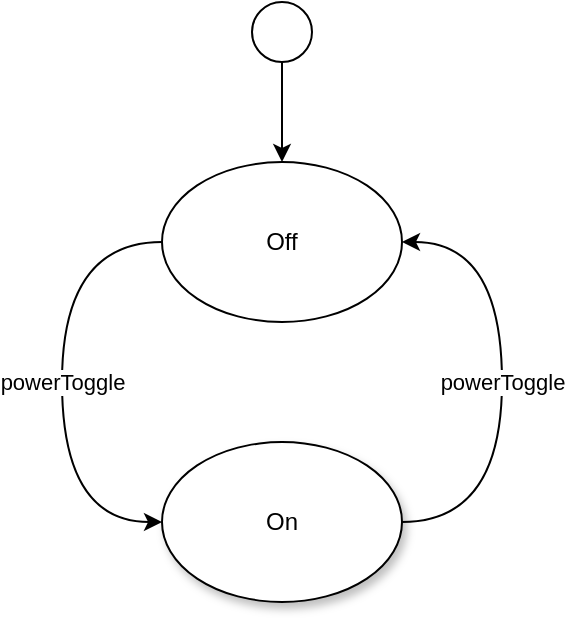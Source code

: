 <mxfile version="24.7.17" pages="2">
  <diagram name="Main" id="Vccf7lOxd0twkISP2RO-">
    <mxGraphModel dx="895" dy="571" grid="1" gridSize="10" guides="1" tooltips="1" connect="1" arrows="1" fold="1" page="1" pageScale="1" pageWidth="1100" pageHeight="850" math="0" shadow="0">
      <root>
        <mxCell id="0" />
        <mxCell id="1" parent="0" />
        <mxCell id="xv-tqUI95j5xKuJGsdMA-5" value="powerToggle" style="edgeStyle=orthogonalEdgeStyle;orthogonalLoop=1;jettySize=auto;html=1;entryX=0;entryY=0.5;entryDx=0;entryDy=0;curved=1;exitX=0;exitY=0.5;exitDx=0;exitDy=0;" edge="1" parent="1" source="xv-tqUI95j5xKuJGsdMA-1" target="xv-tqUI95j5xKuJGsdMA-2">
          <mxGeometry relative="1" as="geometry">
            <Array as="points">
              <mxPoint x="110" y="160" />
              <mxPoint x="110" y="300" />
            </Array>
          </mxGeometry>
        </mxCell>
        <mxCell id="xv-tqUI95j5xKuJGsdMA-1" value="Off" style="ellipse;whiteSpace=wrap;html=1;" vertex="1" parent="1">
          <mxGeometry x="160" y="120" width="120" height="80" as="geometry" />
        </mxCell>
        <mxCell id="xv-tqUI95j5xKuJGsdMA-6" value="powerToggle" style="edgeStyle=orthogonalEdgeStyle;orthogonalLoop=1;jettySize=auto;html=1;entryX=1;entryY=0.5;entryDx=0;entryDy=0;curved=1;exitX=1;exitY=0.5;exitDx=0;exitDy=0;" edge="1" parent="1" source="xv-tqUI95j5xKuJGsdMA-2" target="xv-tqUI95j5xKuJGsdMA-1">
          <mxGeometry relative="1" as="geometry">
            <Array as="points">
              <mxPoint x="330" y="300" />
              <mxPoint x="330" y="160" />
            </Array>
            <mxPoint as="offset" />
          </mxGeometry>
        </mxCell>
        <mxCell id="xv-tqUI95j5xKuJGsdMA-2" value="On" style="ellipse;whiteSpace=wrap;html=1;shadow=1;" vertex="1" parent="1">
          <mxGeometry x="160" y="260" width="120" height="80" as="geometry" />
        </mxCell>
        <mxCell id="xv-tqUI95j5xKuJGsdMA-4" style="edgeStyle=orthogonalEdgeStyle;rounded=0;orthogonalLoop=1;jettySize=auto;html=1;exitX=0.5;exitY=1;exitDx=0;exitDy=0;entryX=0.5;entryY=0;entryDx=0;entryDy=0;" edge="1" parent="1" source="xv-tqUI95j5xKuJGsdMA-3" target="xv-tqUI95j5xKuJGsdMA-1">
          <mxGeometry relative="1" as="geometry" />
        </mxCell>
        <mxCell id="xv-tqUI95j5xKuJGsdMA-3" value="" style="ellipse;whiteSpace=wrap;html=1;aspect=fixed;" vertex="1" parent="1">
          <mxGeometry x="205" y="40" width="30" height="30" as="geometry" />
        </mxCell>
      </root>
    </mxGraphModel>
  </diagram>
  <diagram name="On" id="FWgxT_9B4PecMlLFfl0U">
    <mxGraphModel dx="416" dy="327" grid="1" gridSize="10" guides="1" tooltips="1" connect="1" arrows="1" fold="1" page="1" pageScale="1" pageWidth="1100" pageHeight="850" math="0" shadow="0">
      <root>
        <mxCell id="YpFnwGboYDmEa0s0cATw-0" />
        <mxCell id="YpFnwGboYDmEa0s0cATw-1" parent="YpFnwGboYDmEa0s0cATw-0" />
        <mxCell id="YpFnwGboYDmEa0s0cATw-8" value="colorToggle" style="edgeStyle=orthogonalEdgeStyle;orthogonalLoop=1;jettySize=auto;html=1;entryX=0;entryY=0.5;entryDx=0;entryDy=0;curved=1;exitX=0;exitY=0.5;exitDx=0;exitDy=0;" parent="YpFnwGboYDmEa0s0cATw-1" source="YpFnwGboYDmEa0s0cATw-9" target="YpFnwGboYDmEa0s0cATw-11" edge="1">
          <mxGeometry relative="1" as="geometry">
            <Array as="points">
              <mxPoint x="110" y="160" />
              <mxPoint x="110" y="300" />
            </Array>
          </mxGeometry>
        </mxCell>
        <mxCell id="YpFnwGboYDmEa0s0cATw-9" value="white" style="ellipse;whiteSpace=wrap;html=1;" parent="YpFnwGboYDmEa0s0cATw-1" vertex="1">
          <mxGeometry x="160" y="120" width="120" height="80" as="geometry" />
        </mxCell>
        <mxCell id="YpFnwGboYDmEa0s0cATw-10" value="colorToggle" style="edgeStyle=orthogonalEdgeStyle;orthogonalLoop=1;jettySize=auto;html=1;entryX=1;entryY=0.5;entryDx=0;entryDy=0;curved=1;exitX=1;exitY=0.5;exitDx=0;exitDy=0;" parent="YpFnwGboYDmEa0s0cATw-1" source="YpFnwGboYDmEa0s0cATw-11" target="YpFnwGboYDmEa0s0cATw-9" edge="1">
          <mxGeometry relative="1" as="geometry">
            <Array as="points">
              <mxPoint x="330" y="300" />
              <mxPoint x="330" y="160" />
            </Array>
            <mxPoint as="offset" />
          </mxGeometry>
        </mxCell>
        <mxCell id="YpFnwGboYDmEa0s0cATw-11" value="red" style="ellipse;whiteSpace=wrap;html=1;shadow=1;" parent="YpFnwGboYDmEa0s0cATw-1" vertex="1">
          <mxGeometry x="160" y="260" width="120" height="80" as="geometry" />
        </mxCell>
        <mxCell id="YpFnwGboYDmEa0s0cATw-14" style="edgeStyle=orthogonalEdgeStyle;rounded=0;orthogonalLoop=1;jettySize=auto;html=1;" parent="YpFnwGboYDmEa0s0cATw-1" source="YpFnwGboYDmEa0s0cATw-15" target="YpFnwGboYDmEa0s0cATw-9" edge="1">
          <mxGeometry relative="1" as="geometry" />
        </mxCell>
        <mxCell id="YpFnwGboYDmEa0s0cATw-15" value="" style="ellipse;whiteSpace=wrap;html=1;aspect=fixed;" parent="YpFnwGboYDmEa0s0cATw-1" vertex="1">
          <mxGeometry x="205" y="40" width="30" height="30" as="geometry" />
        </mxCell>
      </root>
    </mxGraphModel>
  </diagram>
</mxfile>

